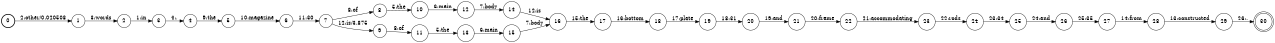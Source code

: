 digraph FST {
rankdir = LR;
size = "8.5,11";
label = "";
center = 1;
orientation = Portrait;
ranksep = "0.4";
nodesep = "0.25";
0 [label = "0", shape = circle, style = bold, fontsize = 14]
	0 -> 1 [label = "2:other/0.020508", fontsize = 14];
1 [label = "1", shape = circle, style = solid, fontsize = 14]
	1 -> 2 [label = "3:words", fontsize = 14];
2 [label = "2", shape = circle, style = solid, fontsize = 14]
	2 -> 3 [label = "1:in", fontsize = 14];
3 [label = "3", shape = circle, style = solid, fontsize = 14]
	3 -> 4 [label = "4:,", fontsize = 14];
4 [label = "4", shape = circle, style = solid, fontsize = 14]
	4 -> 5 [label = "9:the", fontsize = 14];
5 [label = "5", shape = circle, style = solid, fontsize = 14]
	5 -> 6 [label = "10:magazine", fontsize = 14];
6 [label = "6", shape = circle, style = solid, fontsize = 14]
	6 -> 7 [label = "11:30", fontsize = 14];
7 [label = "7", shape = circle, style = solid, fontsize = 14]
	7 -> 8 [label = "8:of", fontsize = 14];
	7 -> 9 [label = "12:is/3.875", fontsize = 14];
8 [label = "8", shape = circle, style = solid, fontsize = 14]
	8 -> 10 [label = "5:the", fontsize = 14];
9 [label = "9", shape = circle, style = solid, fontsize = 14]
	9 -> 11 [label = "8:of", fontsize = 14];
10 [label = "10", shape = circle, style = solid, fontsize = 14]
	10 -> 12 [label = "6:main", fontsize = 14];
11 [label = "11", shape = circle, style = solid, fontsize = 14]
	11 -> 13 [label = "5:the", fontsize = 14];
12 [label = "12", shape = circle, style = solid, fontsize = 14]
	12 -> 14 [label = "7:body", fontsize = 14];
13 [label = "13", shape = circle, style = solid, fontsize = 14]
	13 -> 15 [label = "6:main", fontsize = 14];
14 [label = "14", shape = circle, style = solid, fontsize = 14]
	14 -> 16 [label = "12:is", fontsize = 14];
15 [label = "15", shape = circle, style = solid, fontsize = 14]
	15 -> 16 [label = "7:body", fontsize = 14];
16 [label = "16", shape = circle, style = solid, fontsize = 14]
	16 -> 17 [label = "15:the", fontsize = 14];
17 [label = "17", shape = circle, style = solid, fontsize = 14]
	17 -> 18 [label = "16:bottom", fontsize = 14];
18 [label = "18", shape = circle, style = solid, fontsize = 14]
	18 -> 19 [label = "17:plate", fontsize = 14];
19 [label = "19", shape = circle, style = solid, fontsize = 14]
	19 -> 20 [label = "18:31", fontsize = 14];
20 [label = "20", shape = circle, style = solid, fontsize = 14]
	20 -> 21 [label = "19:and", fontsize = 14];
21 [label = "21", shape = circle, style = solid, fontsize = 14]
	21 -> 22 [label = "20:frame", fontsize = 14];
22 [label = "22", shape = circle, style = solid, fontsize = 14]
	22 -> 23 [label = "21:accommodating", fontsize = 14];
23 [label = "23", shape = circle, style = solid, fontsize = 14]
	23 -> 24 [label = "22:rods", fontsize = 14];
24 [label = "24", shape = circle, style = solid, fontsize = 14]
	24 -> 25 [label = "23:34", fontsize = 14];
25 [label = "25", shape = circle, style = solid, fontsize = 14]
	25 -> 26 [label = "24:and", fontsize = 14];
26 [label = "26", shape = circle, style = solid, fontsize = 14]
	26 -> 27 [label = "25:35", fontsize = 14];
27 [label = "27", shape = circle, style = solid, fontsize = 14]
	27 -> 28 [label = "14:from", fontsize = 14];
28 [label = "28", shape = circle, style = solid, fontsize = 14]
	28 -> 29 [label = "13:constructed", fontsize = 14];
29 [label = "29", shape = circle, style = solid, fontsize = 14]
	29 -> 30 [label = "26:.", fontsize = 14];
30 [label = "30", shape = doublecircle, style = solid, fontsize = 14]
}
